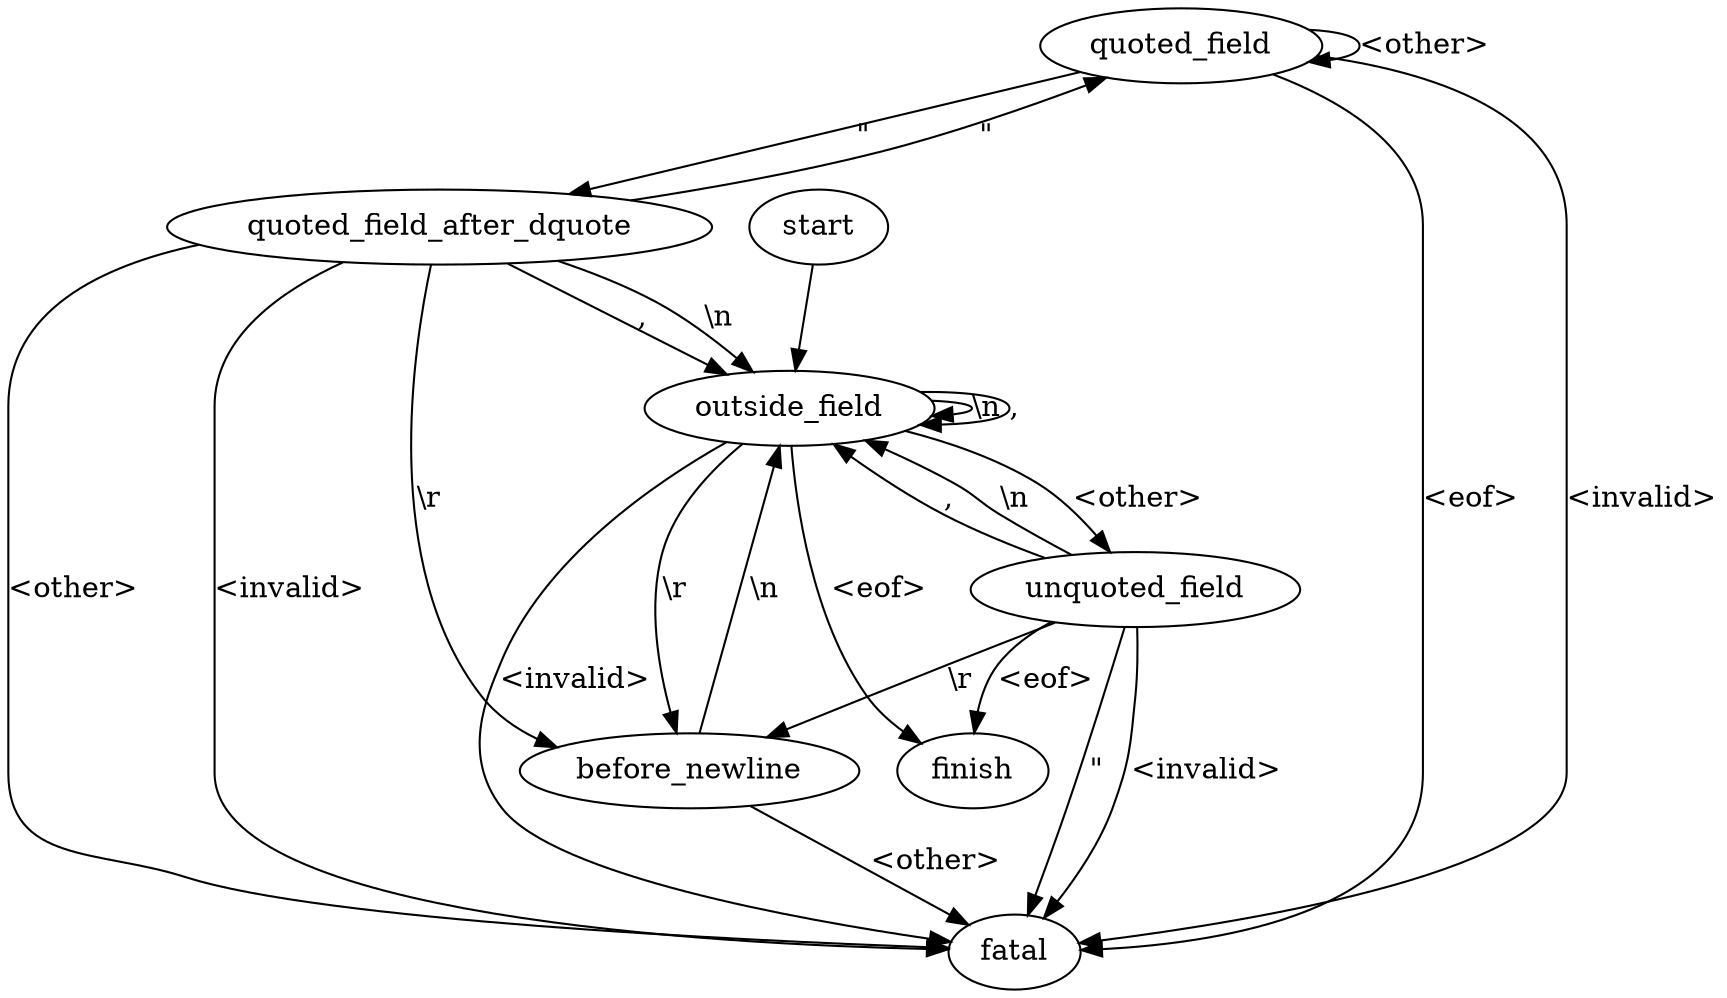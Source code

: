 digraph {
        start -> outside_field;

        outside_field -> outside_field [label="\\n"];
        outside_field -> before_newline [label="\\r"];
        outside_field -> outside_field [label=","];
        outside_field -> finish [label="<eof>"];
        outside_field -> fatal [label="<invalid>"];
        outside_field -> unquoted_field [label="<other>"];

        unquoted_field -> outside_field [label=","];
        unquoted_field -> outside_field [label="\\n"];
        unquoted_field -> before_newline [label="\\r"];
        unquoted_field -> finish [label="<eof>"];
        unquoted_field -> fatal [label="\""];
        unquoted_field -> fatal [label="<invalid>"];

        quoted_field -> quoted_field [label="<other>"];
        quoted_field -> quoted_field_after_dquote [label="\""];
        quoted_field -> fatal [label="<eof>"];
        quoted_field -> fatal [label="<invalid>"];

        quoted_field_after_dquote -> quoted_field [label="\""];
        quoted_field_after_dquote -> outside_field [label=","];
        quoted_field_after_dquote -> outside_field [label="\\n"];
        quoted_field_after_dquote -> before_newline [label="\\r"];
        quoted_field_after_dquote -> fatal [label="<other>"];
        quoted_field_after_dquote -> fatal [label="<invalid>"];

        before_newline -> outside_field [label="\\n"];
        before_newline -> fatal [label="<other>"];
 }